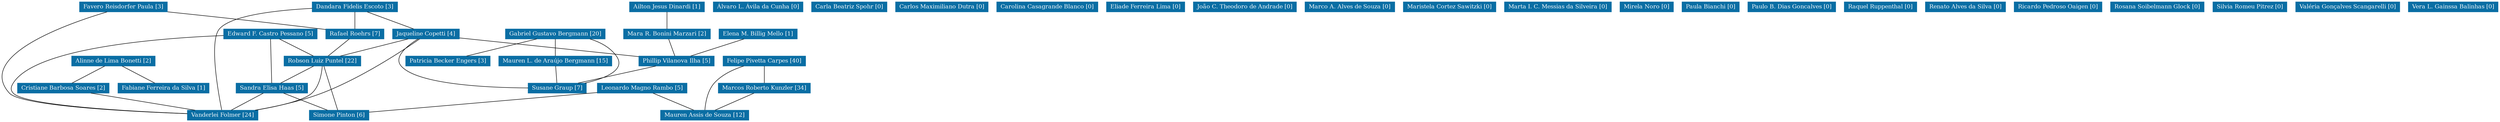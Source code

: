 strict graph grafo1 {
	graph [bb="0,0,4381.1,249",
		id=grafo1,
		overlap=False
	];
	node [fontsize=12,
		label="\N",
		shape=rectangle,
		style=filled
	];
	0	 [URL="membro-0473681435809042.html",
		color="#0A6EA4",
		fontcolor="#FFFFFF",
		height=0.29167,
		label="Ailton Jesus Dinardi [1]",
		pos="1185.6,238.5",
		width=1.8056];
	18	 [URL="membro-2047536712039793.html",
		color="#0A6EA4",
		fontcolor="#FFFFFF",
		height=0.29167,
		label="Mara R. Bonini Marzari [2]",
		pos="1185.6,181.5",
		width=2.0417];
	0 -- 18	 [pos="1185.6,227.78 1185.6,217.59 1185.6,202.35 1185.6,192.17"];
	29	 [URL="membro-0390762757228334.html",
		color="#0A6EA4",
		fontcolor="#FFFFFF",
		height=0.29167,
		label="Phillip Vilanova Ilha [5]",
		pos="1248.6,124.5",
		width=1.8194];
	18 -- 29	 [pos="1197.4,170.78 1208.7,160.59 1225.5,145.35 1236.8,135.17"];
	39	 [URL="membro-9971842553577002.html",
		color="#0A6EA4",
		fontcolor="#FFFFFF",
		height=0.29167,
		label="Susane Graup [7]",
		pos="970.55,67.5",
		width=1.3889];
	29 -- 39	 [pos="1197.3,113.98 1146.9,103.65 1070.6,88.005 1020.6,77.768"];
	1	 [URL="membro-9365069870272242.html",
		color="#0A6EA4",
		fontcolor="#FFFFFF",
		height=0.29167,
		label="Alinne de Lima Bonetti [2]",
		pos="240.55,124.5",
		width=2.0139];
	6	 [URL="membro-8407234632829257.html",
		color="#0A6EA4",
		fontcolor="#FFFFFF",
		height=0.29167,
		label="Cristiane Barbosa Soares [2]",
		pos="155.56,67.5",
		width=2.1111];
	1 -- 6	 [pos="224.56,113.78 209.37,103.59 186.64,88.348 171.47,78.173"];
	11	 [URL="membro-8442280124362170.html",
		color="#0A6EA4",
		fontcolor="#FFFFFF",
		height=0.29167,
		label="Fabiane Ferreira da Silva [1]",
		pos="325.56,67.5",
		width=2.1111];
	1 -- 11	 [pos="256.55,113.78 271.74,103.59 294.46,88.348 309.63,78.173"];
	41	 [URL="membro-8135232309980269.html",
		color="#0A6EA4",
		fontcolor="#FFFFFF",
		height=0.29167,
		label="Vanderlei Folmer [24]",
		pos="429.56,10.5",
		width=1.6944];
	6 -- 41	 [pos="206.12,56.979 255.3,46.75 329.57,31.297 378.81,21.056"];
	2	 [URL="membro-8280027528821559.html",
		color="#0A6EA4",
		fontcolor="#FFFFFF",
		height=0.29167,
		label="Álvaro L. Ávila da Cunha [0]",
		pos="1347.6,238.5",
		width=2.1944];
	3	 [URL="membro-3006889738861726.html",
		color="#0A6EA4",
		fontcolor="#FFFFFF",
		height=0.29167,
		label="Carla Beatriz Spohr [0]",
		pos="1508.6,238.5",
		width=1.7639];
	4	 [URL="membro-8192273903900777.html",
		color="#0A6EA4",
		fontcolor="#FFFFFF",
		height=0.29167,
		label="Carlos Maximiliano Dutra [0]",
		pos="1668.6,238.5",
		width=2.1806];
	5	 [URL="membro-0803122798080992.html",
		color="#0A6EA4",
		fontcolor="#FFFFFF",
		height=0.29167,
		label="Carolina Casagrande Blanco [0]",
		pos="1849.6,238.5",
		width=2.3472];
	7	 [URL="membro-7173922125020043.html",
		color="#0A6EA4",
		fontcolor="#FFFFFF",
		height=0.29167,
		label="Dandara Fidelis Escoto [3]",
		pos="658.56,238.5",
		width=1.9861];
	7 -- 41	 [pos="586.93,234.17 525.28,228.77 443.1,217 422.56,192 401.12,165.94 420.41,56.617 427.31,21.448"];
	15	 [URL="membro-1554363972064498.html",
		color="#0A6EA4",
		fontcolor="#FFFFFF",
		height=0.29167,
		label="Jaqueline Copetti [4]",
		pos="784.56,181.5",
		width=1.5972];
	7 -- 15	 [pos="681.96,227.91 704.59,217.67 738.68,202.25 761.27,192.03"];
	30	 [URL="membro-2145471376587567.html",
		color="#0A6EA4",
		fontcolor="#FFFFFF",
		height=0.29167,
		label="Rafael Roehrs [7]",
		pos="658.56,181.5",
		width=1.4028];
	7 -- 30	 [pos="658.55,227.78 658.55,217.59 658.55,202.35 658.55,192.17"];
	15 -- 29	 [pos="842.27,172.29 845.4,171.84 848.51,171.41 851.55,171 994.27,151.85 1030.7,152.98 1173.6,135 1176.6,134.62 1179.7,134.23 1182.8,133.82"];
	15 -- 39	 [pos="776.23,170.75 766.17,156.37 752.18,130.74 765.55,114 784.56,90.188 866.01,77.655 920.35,71.819"];
	15 -- 41	 [pos="772.63,170.77 745.4,146.82 675.72,88.614 607.55,57 570.47,39.799 525.97,28.174 490.74,20.849"];
	34	 [URL="membro-1134532326779900.html",
		color="#0A6EA4",
		fontcolor="#FFFFFF",
		height=0.29167,
		label="Robson Luiz Puntel [22]",
		pos="610.55,124.5",
		width=1.8611];
	15 -- 34	 [pos="752.24,170.91 720.98,160.67 673.89,145.25 642.69,135.03"];
	30 -- 34	 [pos="649.52,170.78 640.94,160.59 628.11,145.35 619.54,135.17"];
	34 -- 41	 [pos="609.52,113.76 607.53,98.902 601.78,72.209 585.55,57 570.5,42.894 521.88,29.753 482.87,21.065"];
	36	 [URL="membro-9814152155074530.html",
		color="#0A6EA4",
		fontcolor="#FFFFFF",
		height=0.29167,
		label="Sandra Elisa Haas [5]",
		pos="517.56,67.5",
		width=1.6528];
	34 -- 36	 [pos="593.05,113.78 576.43,103.59 551.57,88.348 534.97,78.173"];
	38	 [URL="membro-1205982002582299.html",
		color="#0A6EA4",
		fontcolor="#FFFFFF",
		height=0.29167,
		label="Simone Pinton [6]",
		pos="643.55,10.5",
		width=1.4306];
	34 -- 38	 [pos="613.6,113.98 619.86,92.372 634.09,43.193 640.41,21.328"];
	36 -- 41	 [pos="501,56.779 485.26,46.588 461.74,31.348 446.03,21.173"];
	36 -- 38	 [pos="540.96,56.912 563.59,46.674 597.68,31.25 620.27,21.031"];
	8	 [URL="membro-2760002240063004.html",
		color="#0A6EA4",
		fontcolor="#FFFFFF",
		height=0.29167,
		label="Edward F. Castro Pessano [5]",
		pos="510.56,181.5",
		width=2.1944];
	8 -- 41	 [pos="431.19,175.11 343.14,167.29 207.06,152.88 158.56,135 114.83,118.89 92.812,118.94 70.552,78 66.094,69.8 64.391,64.011 70.552,57 89.87,\
35.019 271.11,20.409 368.43,14.079"];
	8 -- 34	 [pos="529.37,170.78 547.24,160.59 573.98,145.35 591.82,135.17"];
	8 -- 36	 [pos="511.19,170.98 512.52,149.37 515.54,100.19 516.88,78.328"];
	9	 [URL="membro-7336897624367746.html",
		color="#0A6EA4",
		fontcolor="#FFFFFF",
		height=0.29167,
		label="Elena M. Billig Mello [1]",
		pos="1345.6,181.5",
		width=1.9028];
	9 -- 29	 [pos="1327.3,170.78 1310,160.59 1284.1,145.35 1266.8,135.17"];
	10	 [URL="membro-9733812300029971.html",
		color="#0A6EA4",
		fontcolor="#FFFFFF",
		height=0.29167,
		label="Eliade Ferreira Lima [0]",
		pos="2017.6,238.5",
		width=1.8194];
	12	 [URL="membro-4455461576886254.html",
		color="#0A6EA4",
		fontcolor="#FFFFFF",
		height=0.29167,
		label="Favero Reisdorfer Paula [3]",
		pos="258.56,238.5",
		width=2.0556];
	12 -- 41	 [pos="229.83,227.86 161.61,201.09 0,127.98 62.552,57 82.404,34.474 269.07,20.046 368.26,13.904"];
	12 -- 30	 [pos="332.62,229.18 401.57,220.31 507.16,206.24 598.55,192 601.59,191.53 604.69,191.03 607.84,190.51"];
	13	 [URL="membro-4752530725363240.html",
		color="#0A6EA4",
		fontcolor="#FFFFFF",
		height=0.29167,
		label="Felipe Pivetta Carpes [40]",
		pos="1402.6,124.5",
		width=1.9444];
	20	 [URL="membro-0316035030727687.html",
		color="#0A6EA4",
		fontcolor="#FFFFFF",
		height=0.29167,
		label="Marcos Roberto Kunzler [34]",
		pos="1402.6,67.5",
		width=2.1806];
	13 -- 20	 [pos="1402.6,113.78 1402.6,103.59 1402.6,88.348 1402.6,78.173"];
	23	 [URL="membro-1571752069730472.html",
		color="#0A6EA4",
		fontcolor="#FFFFFF",
		height=0.29167,
		label="Mauren Assis de Souza [12]",
		pos="1295.6,10.5",
		width=2.0972];
	13 -- 23	 [pos="1369.5,113.99 1351.2,106.62 1329.4,94.99 1315.6,78 1302,61.328 1297.6,35.675 1296.2,21.271"];
	20 -- 23	 [pos="1382.7,56.912 1363.5,46.674 1334.5,31.25 1315.4,21.031"];
	14	 [URL="membro-7751701952514459.html",
		color="#0A6EA4",
		fontcolor="#FFFFFF",
		height=0.29167,
		label="Gabriel Gustavo Bergmann [20]",
		pos="945.56,181.5",
		width=2.3611];
	14 -- 39	 [pos="947.86,170.98 952.6,149.37 963.38,100.19 968.17,78.328"];
	24	 [URL="membro-6644705302687385.html",
		color="#0A6EA4",
		fontcolor="#FFFFFF",
		height=0.29167,
		label="Mauren L. de Araújo Bergmann [15]",
		pos="1068.6,124.5",
		width=2.6667];
	14 -- 24	 [pos="968.39,170.91 990.5,160.67 1023.8,145.25 1045.8,135.03"];
	26	 [URL="membro-6955452821478330.html",
		color="#0A6EA4",
		fontcolor="#FFFFFF",
		height=0.29167,
		label="Patricia Becker Engers [3]",
		pos="845.55,124.5",
		width=1.9583];
	14 -- 26	 [pos="926.75,170.78 908.87,160.59 882.12,145.35 864.27,135.17"];
	24 -- 39	 [pos="1050.2,113.78 1032.6,103.59 1006.4,88.348 988.9,78.173"];
	16	 [URL="membro-3268338503303216.html",
		color="#0A6EA4",
		fontcolor="#FFFFFF",
		height=0.29167,
		label="João C. Theodoro de Andrade [0]",
		pos="2189.6,238.5",
		width=2.4583];
	17	 [URL="membro-4569568927785852.html",
		color="#0A6EA4",
		fontcolor="#FFFFFF",
		height=0.29167,
		label="Leonardo Magno Rambo [5]",
		pos="1165.6,67.5",
		width=2.125];
	17 -- 38	 [pos="1088.8,59.12 980.98,47.345 787.5,26.219 695.24,16.144"];
	17 -- 23	 [pos="1189.7,56.912 1213.1,46.674 1248.3,31.25 1271.6,21.031"];
	19	 [URL="membro-8606207704187820.html",
		color="#0A6EA4",
		fontcolor="#FFFFFF",
		height=0.29167,
		label="Marco A. Alves de Souza [0]",
		pos="2374.6,238.5",
		width=2.1667];
	21	 [URL="membro-0989951246045806.html",
		color="#0A6EA4",
		fontcolor="#FFFFFF",
		height=0.29167,
		label="Maristela Cortez Sawitzki [0]",
		pos="2548.6,238.5",
		width=2.1528];
	22	 [URL="membro-7525976996261066.html",
		color="#0A6EA4",
		fontcolor="#FFFFFF",
		height=0.29167,
		label="Marta I. C. Messias da Silveira [0]",
		pos="2733.6,238.5",
		width=2.4861];
	25	 [URL="membro-8978799324980898.html",
		color="#0A6EA4",
		fontcolor="#FFFFFF",
		height=0.29167,
		label="Mirela Noro [0]",
		pos="2887.6,238.5",
		width=1.2778];
	27	 [URL="membro-9177182127478055.html",
		color="#0A6EA4",
		fontcolor="#FFFFFF",
		height=0.29167,
		label="Paula Bianchi [0]",
		pos="3001.6,238.5",
		width=1.375];
	28	 [URL="membro-5837260966665885.html",
		color="#0A6EA4",
		fontcolor="#FFFFFF",
		height=0.29167,
		label="Paulo B. Dias Goncalves [0]",
		pos="3145.6,238.5",
		width=2.1111];
	31	 [URL="membro-6918823752779978.html",
		color="#0A6EA4",
		fontcolor="#FFFFFF",
		height=0.29167,
		label="Raquel Ruppenthal [0]",
		pos="3302.6,238.5",
		width=1.7361];
	32	 [URL="membro-6694858840577498.html",
		color="#0A6EA4",
		fontcolor="#FFFFFF",
		height=0.29167,
		label="Renato Alves da Silva [0]",
		pos="3452.6,238.5",
		width=1.9306];
	33	 [URL="membro-8056365542183068.html",
		color="#0A6EA4",
		fontcolor="#FFFFFF",
		height=0.29167,
		label="Ricardo Pedroso Oaigen [0]",
		pos="3614.6,238.5",
		width=2.0694];
	35	 [URL="membro-4604160295058075.html",
		color="#0A6EA4",
		fontcolor="#FFFFFF",
		height=0.29167,
		label="Rosana Soibelmann Glock [0]",
		pos="3787.6,238.5",
		width=2.2222];
	37	 [URL="membro-8070325697830866.html",
		color="#0A6EA4",
		fontcolor="#FFFFFF",
		height=0.29167,
		label="Silvia Romeu Pitrez [0]",
		pos="3949.6,238.5",
		width=1.7778];
	40	 [URL="membro-8582667628347457.html",
		color="#0A6EA4",
		fontcolor="#FFFFFF",
		height=0.29167,
		label="Valéria Gonçalves Scangarelli [0]",
		pos="4119.6,238.5",
		width=2.4444];
	42	 [URL="membro-1334990398175859.html",
		color="#0A6EA4",
		fontcolor="#FFFFFF",
		height=0.29167,
		label="Vera L. Gainssa Balinhas [0]",
		pos="4303.6,238.5",
		width=2.1528];
}
